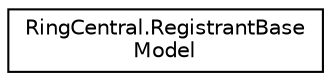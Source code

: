 digraph "Graphical Class Hierarchy"
{
 // LATEX_PDF_SIZE
  edge [fontname="Helvetica",fontsize="10",labelfontname="Helvetica",labelfontsize="10"];
  node [fontname="Helvetica",fontsize="10",shape=record];
  rankdir="LR";
  Node0 [label="RingCentral.RegistrantBase\lModel",height=0.2,width=0.4,color="black", fillcolor="white", style="filled",URL="$classRingCentral_1_1RegistrantBaseModel.html",tooltip=" "];
}

